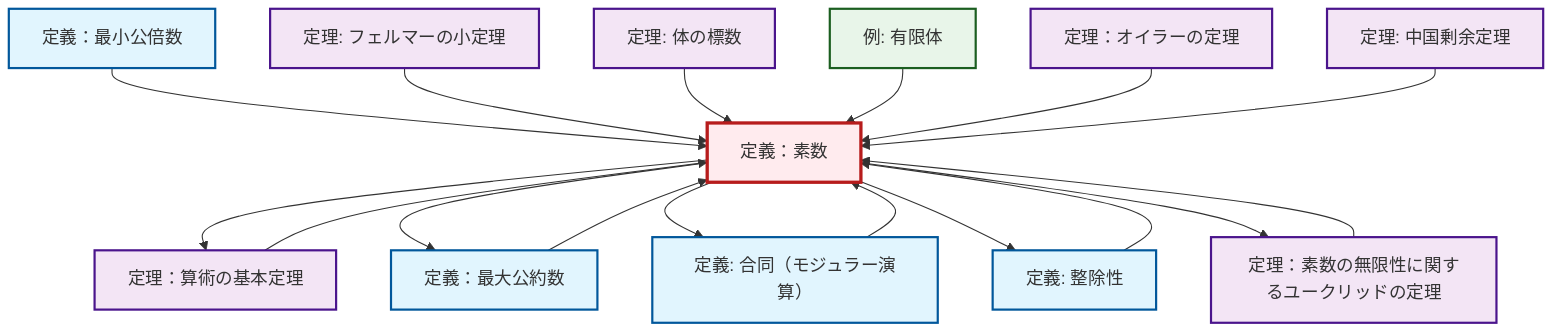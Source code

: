 graph TD
    classDef definition fill:#e1f5fe,stroke:#01579b,stroke-width:2px
    classDef theorem fill:#f3e5f5,stroke:#4a148c,stroke-width:2px
    classDef axiom fill:#fff3e0,stroke:#e65100,stroke-width:2px
    classDef example fill:#e8f5e9,stroke:#1b5e20,stroke-width:2px
    classDef current fill:#ffebee,stroke:#b71c1c,stroke-width:3px
    def-lcm["定義：最小公倍数"]:::definition
    thm-fermat-little["定理: フェルマーの小定理"]:::theorem
    thm-euclid-infinitude-primes["定理：素数の無限性に関するユークリッドの定理"]:::theorem
    thm-field-characteristic["定理: 体の標数"]:::theorem
    def-gcd["定義：最大公約数"]:::definition
    def-divisibility["定義: 整除性"]:::definition
    def-prime["定義：素数"]:::definition
    thm-chinese-remainder["定理: 中国剰余定理"]:::theorem
    thm-euler["定理：オイラーの定理"]:::theorem
    def-congruence["定義: 合同（モジュラー演算）"]:::definition
    ex-finite-field["例: 有限体"]:::example
    thm-fundamental-arithmetic["定理：算術の基本定理"]:::theorem
    def-prime --> thm-fundamental-arithmetic
    def-lcm --> def-prime
    thm-fermat-little --> def-prime
    def-prime --> def-gcd
    def-congruence --> def-prime
    thm-field-characteristic --> def-prime
    ex-finite-field --> def-prime
    thm-euclid-infinitude-primes --> def-prime
    thm-euler --> def-prime
    thm-fundamental-arithmetic --> def-prime
    def-divisibility --> def-prime
    thm-chinese-remainder --> def-prime
    def-prime --> def-congruence
    def-prime --> def-divisibility
    def-prime --> thm-euclid-infinitude-primes
    def-gcd --> def-prime
    class def-prime current